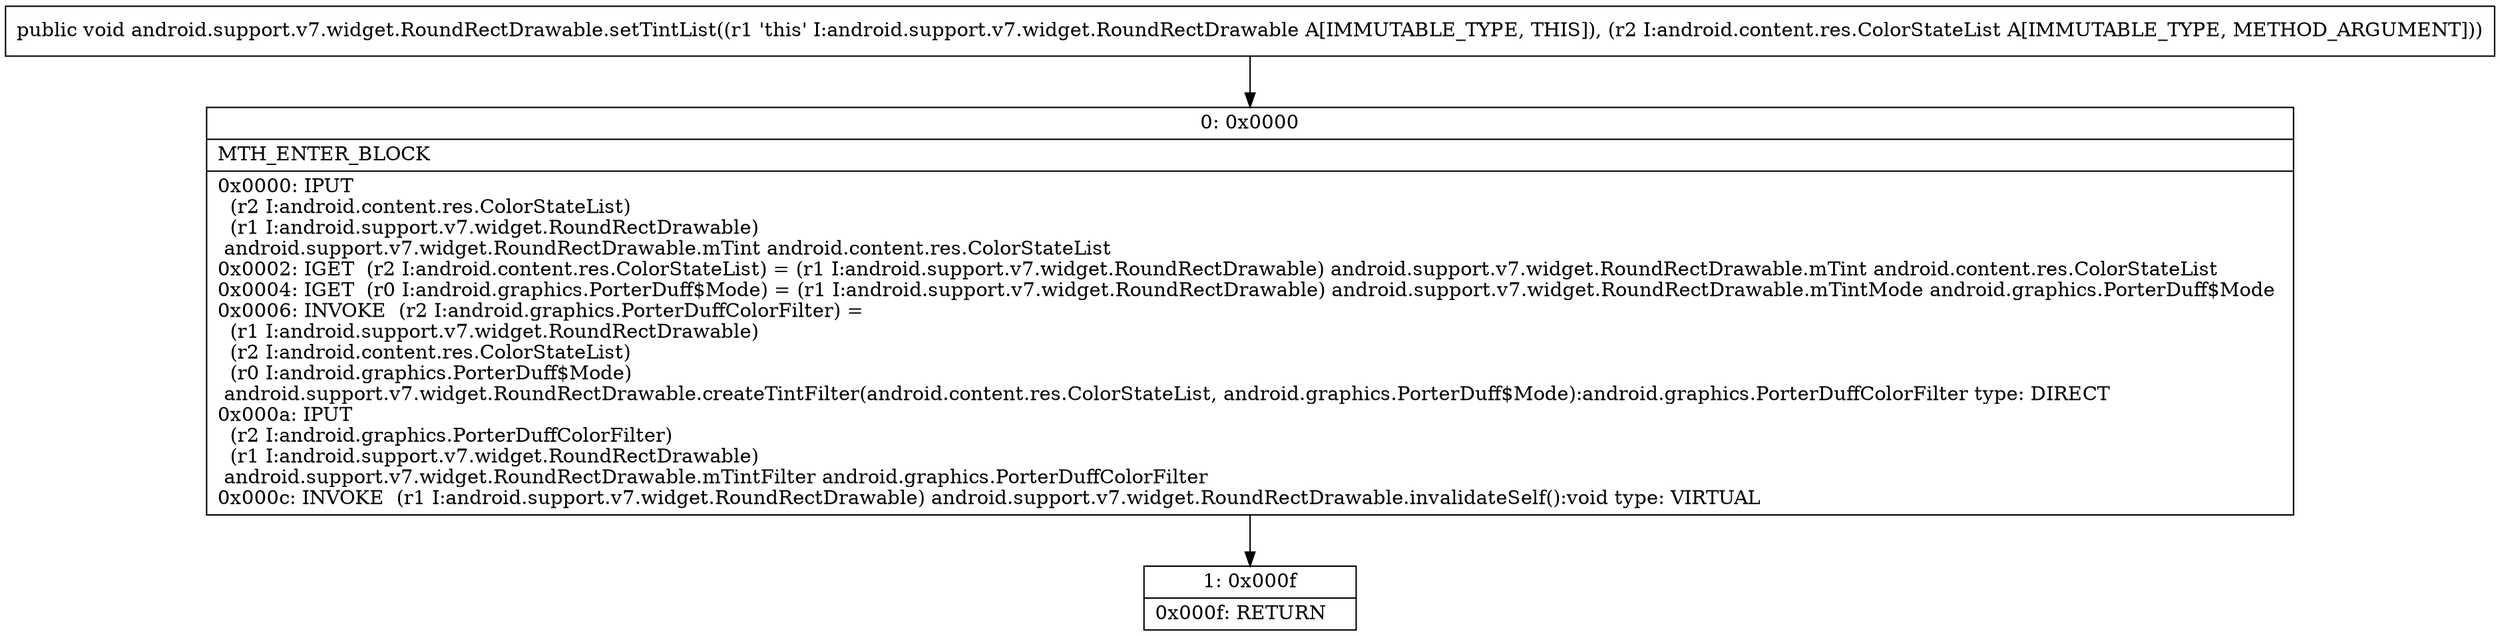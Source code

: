 digraph "CFG forandroid.support.v7.widget.RoundRectDrawable.setTintList(Landroid\/content\/res\/ColorStateList;)V" {
Node_0 [shape=record,label="{0\:\ 0x0000|MTH_ENTER_BLOCK\l|0x0000: IPUT  \l  (r2 I:android.content.res.ColorStateList)\l  (r1 I:android.support.v7.widget.RoundRectDrawable)\l android.support.v7.widget.RoundRectDrawable.mTint android.content.res.ColorStateList \l0x0002: IGET  (r2 I:android.content.res.ColorStateList) = (r1 I:android.support.v7.widget.RoundRectDrawable) android.support.v7.widget.RoundRectDrawable.mTint android.content.res.ColorStateList \l0x0004: IGET  (r0 I:android.graphics.PorterDuff$Mode) = (r1 I:android.support.v7.widget.RoundRectDrawable) android.support.v7.widget.RoundRectDrawable.mTintMode android.graphics.PorterDuff$Mode \l0x0006: INVOKE  (r2 I:android.graphics.PorterDuffColorFilter) = \l  (r1 I:android.support.v7.widget.RoundRectDrawable)\l  (r2 I:android.content.res.ColorStateList)\l  (r0 I:android.graphics.PorterDuff$Mode)\l android.support.v7.widget.RoundRectDrawable.createTintFilter(android.content.res.ColorStateList, android.graphics.PorterDuff$Mode):android.graphics.PorterDuffColorFilter type: DIRECT \l0x000a: IPUT  \l  (r2 I:android.graphics.PorterDuffColorFilter)\l  (r1 I:android.support.v7.widget.RoundRectDrawable)\l android.support.v7.widget.RoundRectDrawable.mTintFilter android.graphics.PorterDuffColorFilter \l0x000c: INVOKE  (r1 I:android.support.v7.widget.RoundRectDrawable) android.support.v7.widget.RoundRectDrawable.invalidateSelf():void type: VIRTUAL \l}"];
Node_1 [shape=record,label="{1\:\ 0x000f|0x000f: RETURN   \l}"];
MethodNode[shape=record,label="{public void android.support.v7.widget.RoundRectDrawable.setTintList((r1 'this' I:android.support.v7.widget.RoundRectDrawable A[IMMUTABLE_TYPE, THIS]), (r2 I:android.content.res.ColorStateList A[IMMUTABLE_TYPE, METHOD_ARGUMENT])) }"];
MethodNode -> Node_0;
Node_0 -> Node_1;
}

